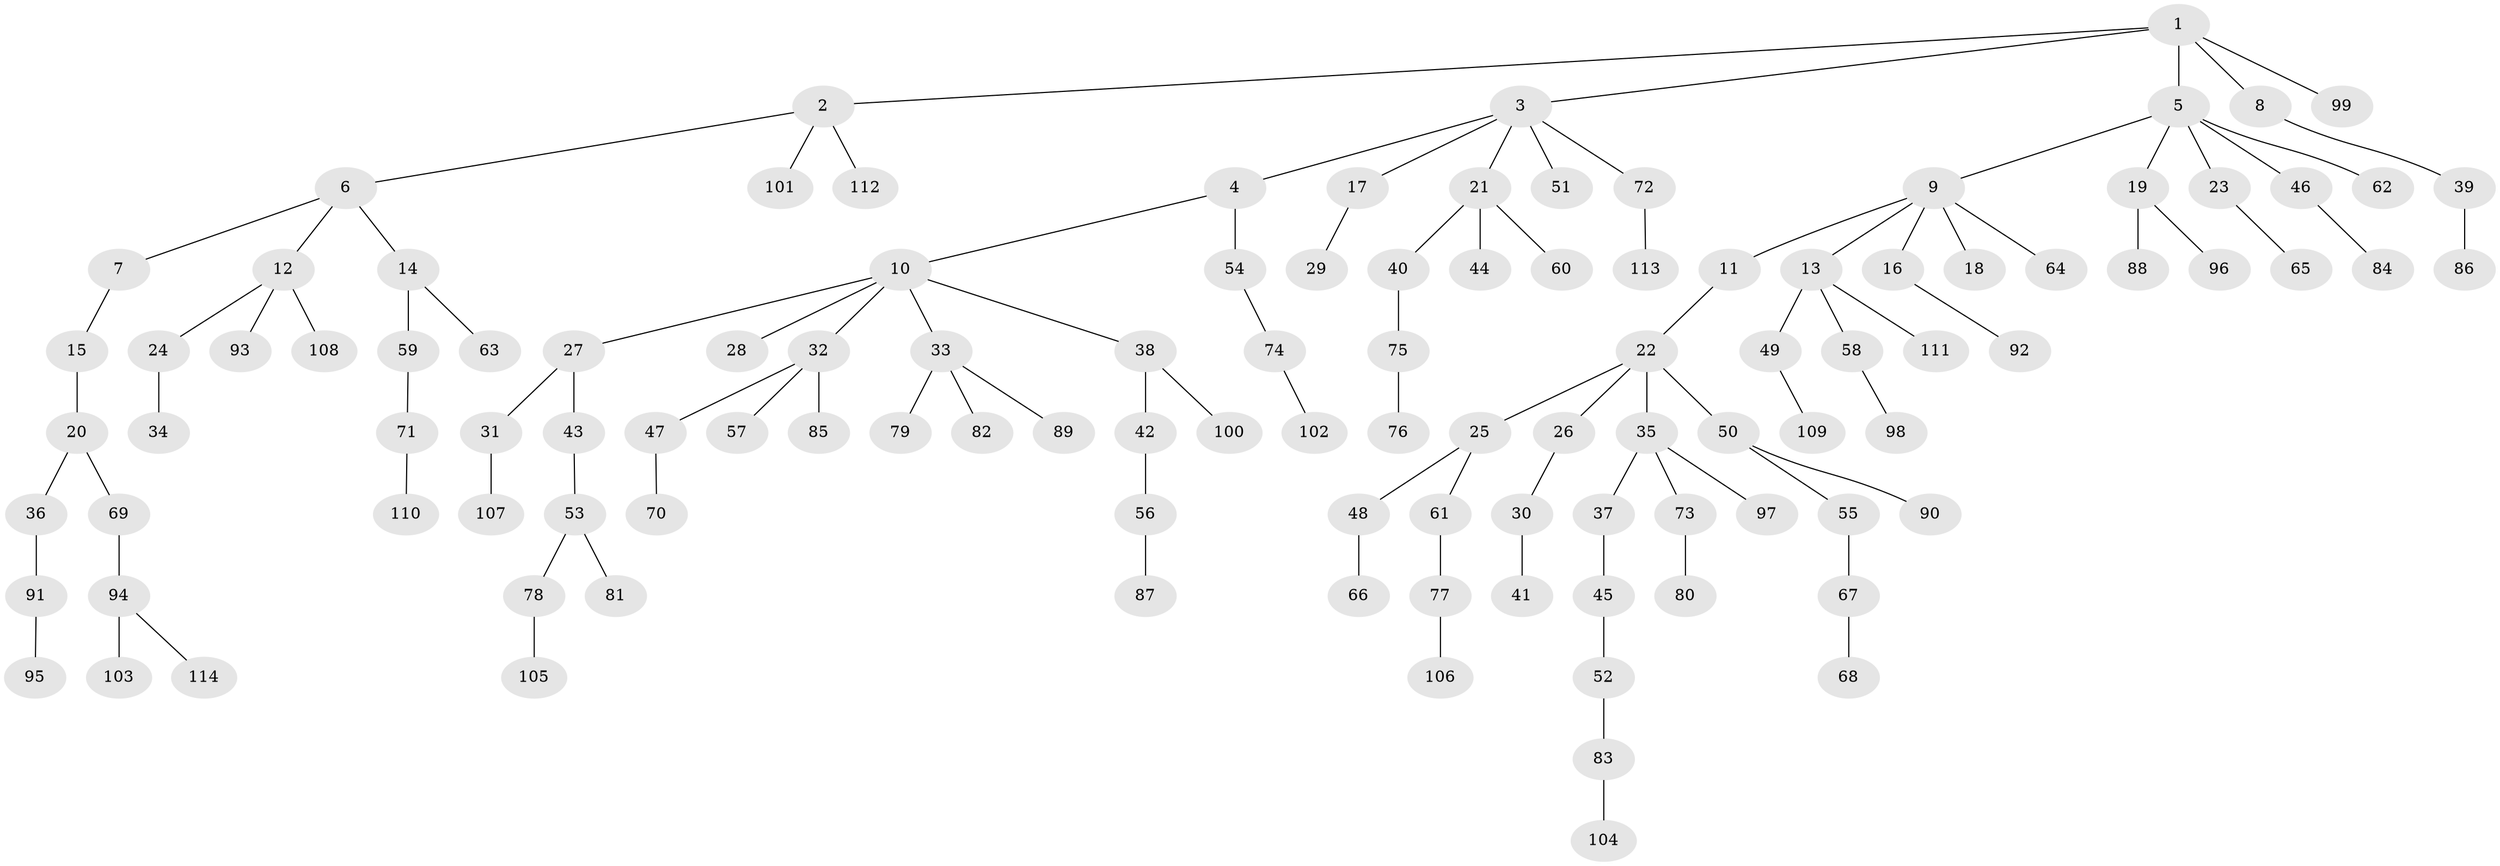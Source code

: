 // coarse degree distribution, {7: 0.04411764705882353, 3: 0.08823529411764706, 6: 0.029411764705882353, 4: 0.04411764705882353, 2: 0.25, 1: 0.5441176470588235}
// Generated by graph-tools (version 1.1) at 2025/19/03/04/25 18:19:06]
// undirected, 114 vertices, 113 edges
graph export_dot {
graph [start="1"]
  node [color=gray90,style=filled];
  1;
  2;
  3;
  4;
  5;
  6;
  7;
  8;
  9;
  10;
  11;
  12;
  13;
  14;
  15;
  16;
  17;
  18;
  19;
  20;
  21;
  22;
  23;
  24;
  25;
  26;
  27;
  28;
  29;
  30;
  31;
  32;
  33;
  34;
  35;
  36;
  37;
  38;
  39;
  40;
  41;
  42;
  43;
  44;
  45;
  46;
  47;
  48;
  49;
  50;
  51;
  52;
  53;
  54;
  55;
  56;
  57;
  58;
  59;
  60;
  61;
  62;
  63;
  64;
  65;
  66;
  67;
  68;
  69;
  70;
  71;
  72;
  73;
  74;
  75;
  76;
  77;
  78;
  79;
  80;
  81;
  82;
  83;
  84;
  85;
  86;
  87;
  88;
  89;
  90;
  91;
  92;
  93;
  94;
  95;
  96;
  97;
  98;
  99;
  100;
  101;
  102;
  103;
  104;
  105;
  106;
  107;
  108;
  109;
  110;
  111;
  112;
  113;
  114;
  1 -- 2;
  1 -- 3;
  1 -- 5;
  1 -- 8;
  1 -- 99;
  2 -- 6;
  2 -- 101;
  2 -- 112;
  3 -- 4;
  3 -- 17;
  3 -- 21;
  3 -- 51;
  3 -- 72;
  4 -- 10;
  4 -- 54;
  5 -- 9;
  5 -- 19;
  5 -- 23;
  5 -- 46;
  5 -- 62;
  6 -- 7;
  6 -- 12;
  6 -- 14;
  7 -- 15;
  8 -- 39;
  9 -- 11;
  9 -- 13;
  9 -- 16;
  9 -- 18;
  9 -- 64;
  10 -- 27;
  10 -- 28;
  10 -- 32;
  10 -- 33;
  10 -- 38;
  11 -- 22;
  12 -- 24;
  12 -- 93;
  12 -- 108;
  13 -- 49;
  13 -- 58;
  13 -- 111;
  14 -- 59;
  14 -- 63;
  15 -- 20;
  16 -- 92;
  17 -- 29;
  19 -- 88;
  19 -- 96;
  20 -- 36;
  20 -- 69;
  21 -- 40;
  21 -- 44;
  21 -- 60;
  22 -- 25;
  22 -- 26;
  22 -- 35;
  22 -- 50;
  23 -- 65;
  24 -- 34;
  25 -- 48;
  25 -- 61;
  26 -- 30;
  27 -- 31;
  27 -- 43;
  30 -- 41;
  31 -- 107;
  32 -- 47;
  32 -- 57;
  32 -- 85;
  33 -- 79;
  33 -- 82;
  33 -- 89;
  35 -- 37;
  35 -- 73;
  35 -- 97;
  36 -- 91;
  37 -- 45;
  38 -- 42;
  38 -- 100;
  39 -- 86;
  40 -- 75;
  42 -- 56;
  43 -- 53;
  45 -- 52;
  46 -- 84;
  47 -- 70;
  48 -- 66;
  49 -- 109;
  50 -- 55;
  50 -- 90;
  52 -- 83;
  53 -- 78;
  53 -- 81;
  54 -- 74;
  55 -- 67;
  56 -- 87;
  58 -- 98;
  59 -- 71;
  61 -- 77;
  67 -- 68;
  69 -- 94;
  71 -- 110;
  72 -- 113;
  73 -- 80;
  74 -- 102;
  75 -- 76;
  77 -- 106;
  78 -- 105;
  83 -- 104;
  91 -- 95;
  94 -- 103;
  94 -- 114;
}
